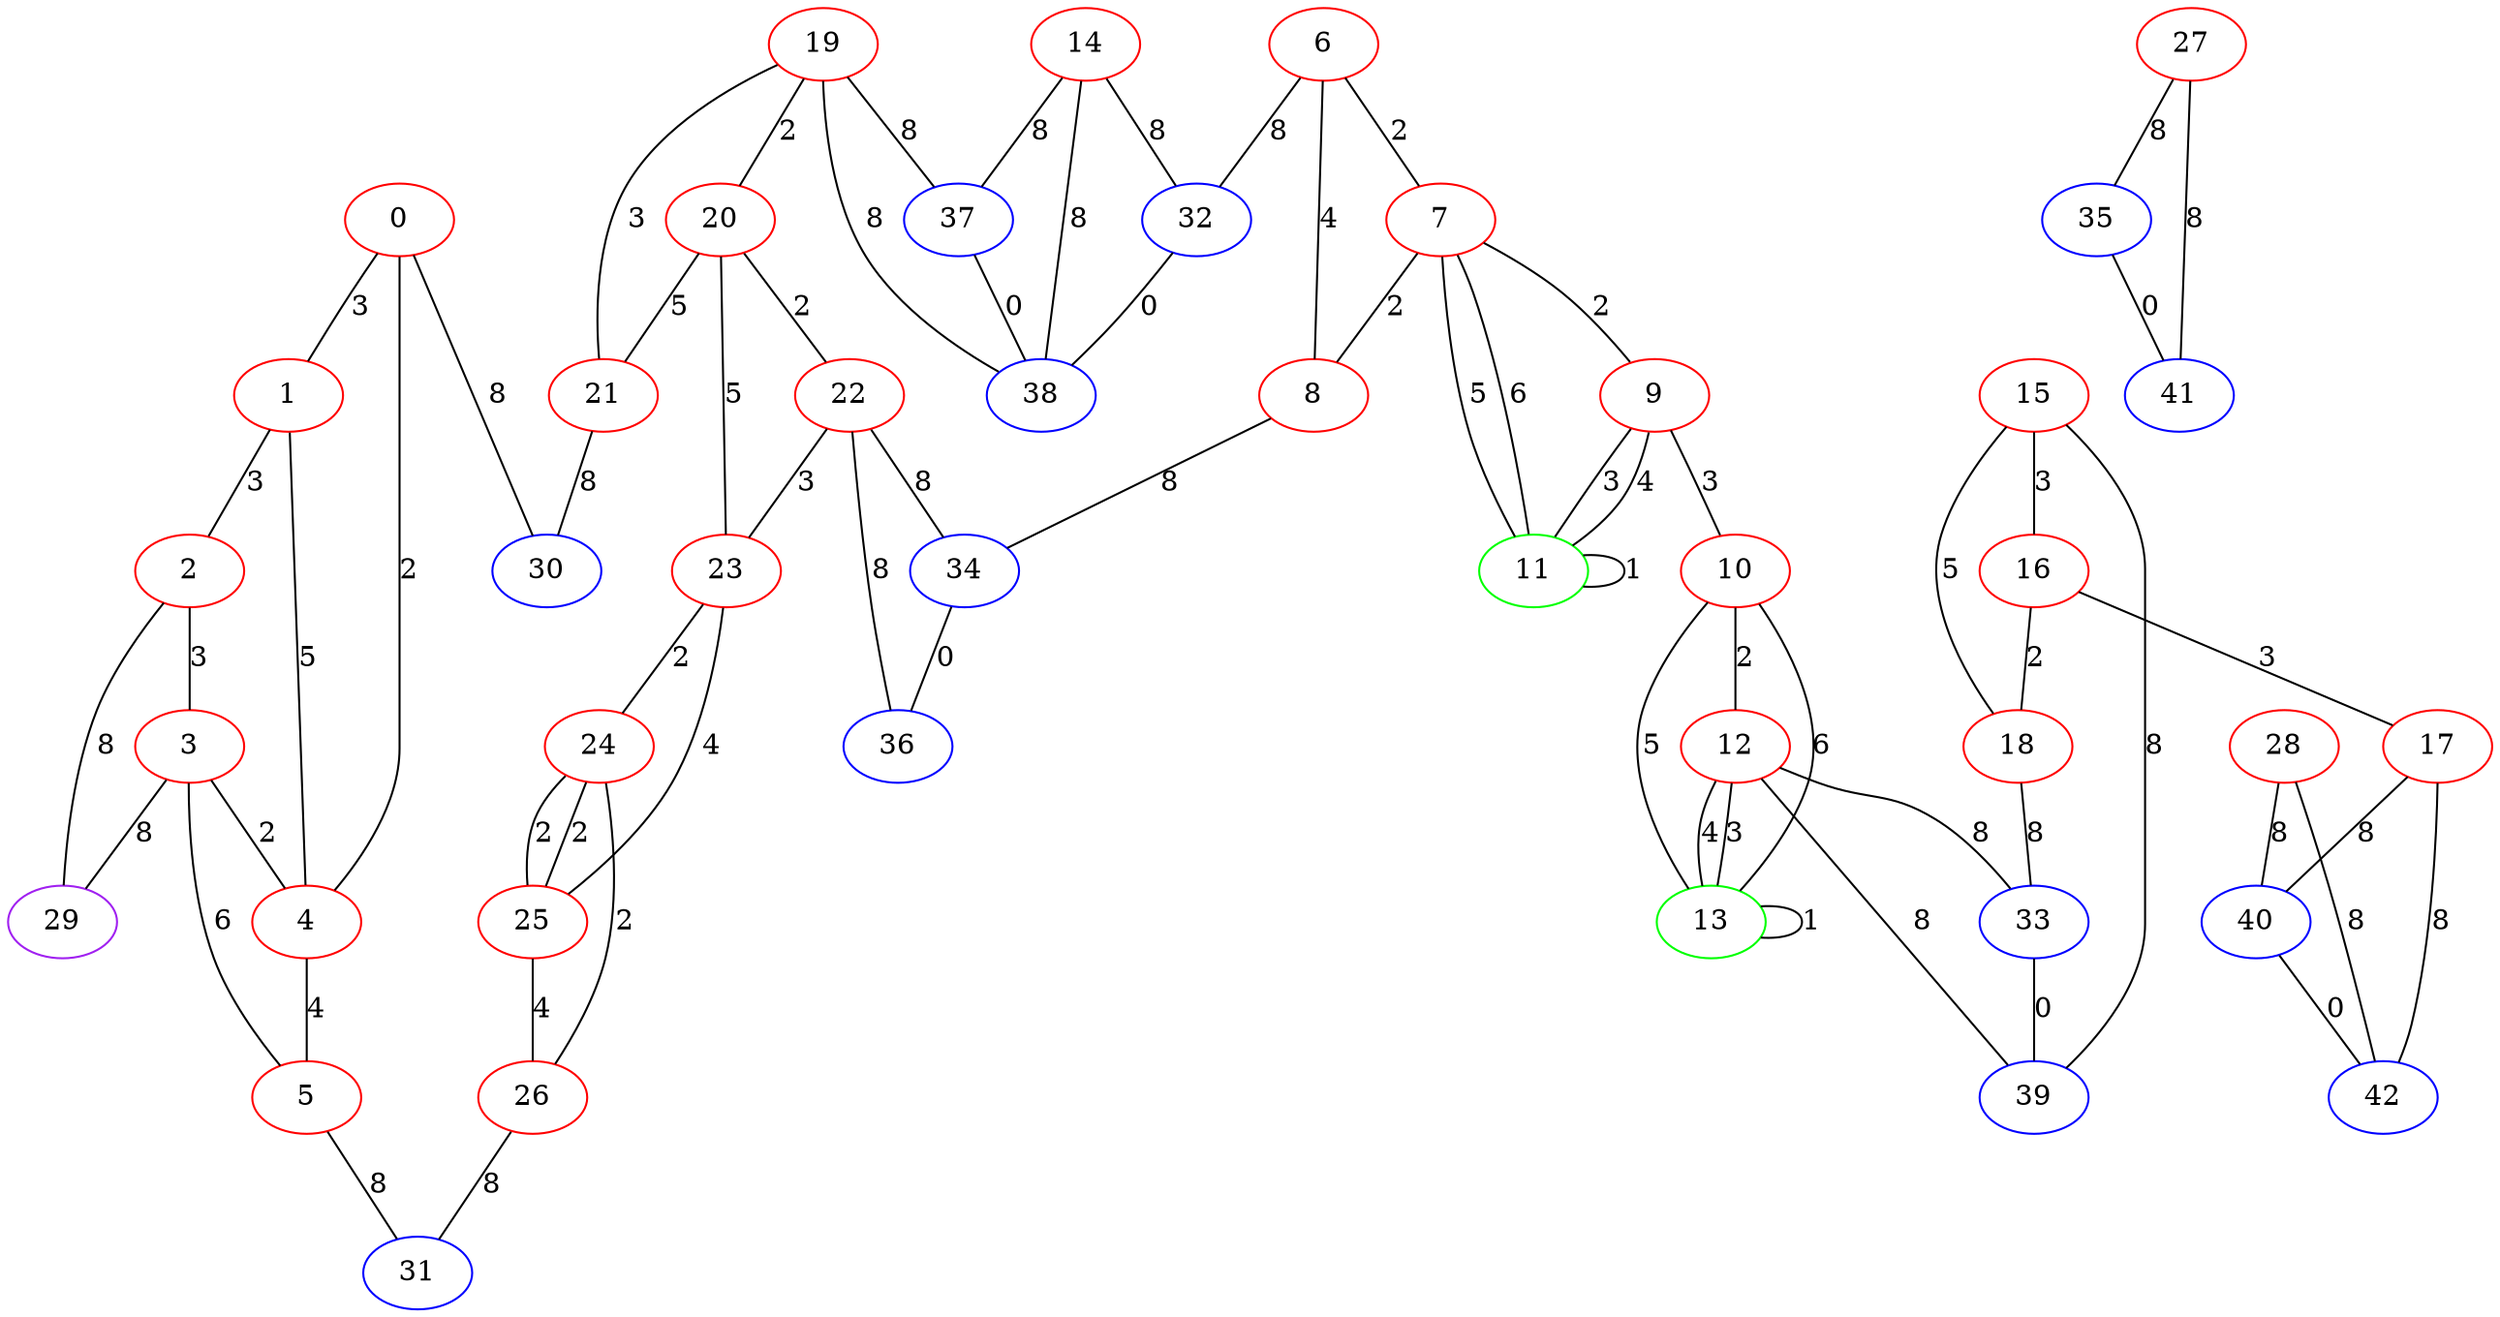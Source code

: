 graph "" {
0 [color=red, weight=1];
1 [color=red, weight=1];
2 [color=red, weight=1];
3 [color=red, weight=1];
4 [color=red, weight=1];
5 [color=red, weight=1];
6 [color=red, weight=1];
7 [color=red, weight=1];
8 [color=red, weight=1];
9 [color=red, weight=1];
10 [color=red, weight=1];
11 [color=green, weight=2];
12 [color=red, weight=1];
13 [color=green, weight=2];
14 [color=red, weight=1];
15 [color=red, weight=1];
16 [color=red, weight=1];
17 [color=red, weight=1];
18 [color=red, weight=1];
19 [color=red, weight=1];
20 [color=red, weight=1];
21 [color=red, weight=1];
22 [color=red, weight=1];
23 [color=red, weight=1];
24 [color=red, weight=1];
25 [color=red, weight=1];
26 [color=red, weight=1];
27 [color=red, weight=1];
28 [color=red, weight=1];
29 [color=purple, weight=4];
30 [color=blue, weight=3];
31 [color=blue, weight=3];
32 [color=blue, weight=3];
33 [color=blue, weight=3];
34 [color=blue, weight=3];
35 [color=blue, weight=3];
36 [color=blue, weight=3];
37 [color=blue, weight=3];
38 [color=blue, weight=3];
39 [color=blue, weight=3];
40 [color=blue, weight=3];
41 [color=blue, weight=3];
42 [color=blue, weight=3];
0 -- 1  [key=0, label=3];
0 -- 4  [key=0, label=2];
0 -- 30  [key=0, label=8];
1 -- 2  [key=0, label=3];
1 -- 4  [key=0, label=5];
2 -- 3  [key=0, label=3];
2 -- 29  [key=0, label=8];
3 -- 4  [key=0, label=2];
3 -- 5  [key=0, label=6];
3 -- 29  [key=0, label=8];
4 -- 5  [key=0, label=4];
5 -- 31  [key=0, label=8];
6 -- 8  [key=0, label=4];
6 -- 32  [key=0, label=8];
6 -- 7  [key=0, label=2];
7 -- 8  [key=0, label=2];
7 -- 9  [key=0, label=2];
7 -- 11  [key=0, label=5];
7 -- 11  [key=1, label=6];
8 -- 34  [key=0, label=8];
9 -- 10  [key=0, label=3];
9 -- 11  [key=0, label=3];
9 -- 11  [key=1, label=4];
10 -- 12  [key=0, label=2];
10 -- 13  [key=0, label=5];
10 -- 13  [key=1, label=6];
11 -- 11  [key=0, label=1];
12 -- 33  [key=0, label=8];
12 -- 13  [key=0, label=3];
12 -- 13  [key=1, label=4];
12 -- 39  [key=0, label=8];
13 -- 13  [key=0, label=1];
14 -- 32  [key=0, label=8];
14 -- 37  [key=0, label=8];
14 -- 38  [key=0, label=8];
15 -- 16  [key=0, label=3];
15 -- 18  [key=0, label=5];
15 -- 39  [key=0, label=8];
16 -- 17  [key=0, label=3];
16 -- 18  [key=0, label=2];
17 -- 40  [key=0, label=8];
17 -- 42  [key=0, label=8];
18 -- 33  [key=0, label=8];
19 -- 20  [key=0, label=2];
19 -- 21  [key=0, label=3];
19 -- 38  [key=0, label=8];
19 -- 37  [key=0, label=8];
20 -- 21  [key=0, label=5];
20 -- 22  [key=0, label=2];
20 -- 23  [key=0, label=5];
21 -- 30  [key=0, label=8];
22 -- 36  [key=0, label=8];
22 -- 34  [key=0, label=8];
22 -- 23  [key=0, label=3];
23 -- 24  [key=0, label=2];
23 -- 25  [key=0, label=4];
24 -- 25  [key=0, label=2];
24 -- 25  [key=1, label=2];
24 -- 26  [key=0, label=2];
25 -- 26  [key=0, label=4];
26 -- 31  [key=0, label=8];
27 -- 41  [key=0, label=8];
27 -- 35  [key=0, label=8];
28 -- 40  [key=0, label=8];
28 -- 42  [key=0, label=8];
32 -- 38  [key=0, label=0];
33 -- 39  [key=0, label=0];
34 -- 36  [key=0, label=0];
35 -- 41  [key=0, label=0];
37 -- 38  [key=0, label=0];
40 -- 42  [key=0, label=0];
}

